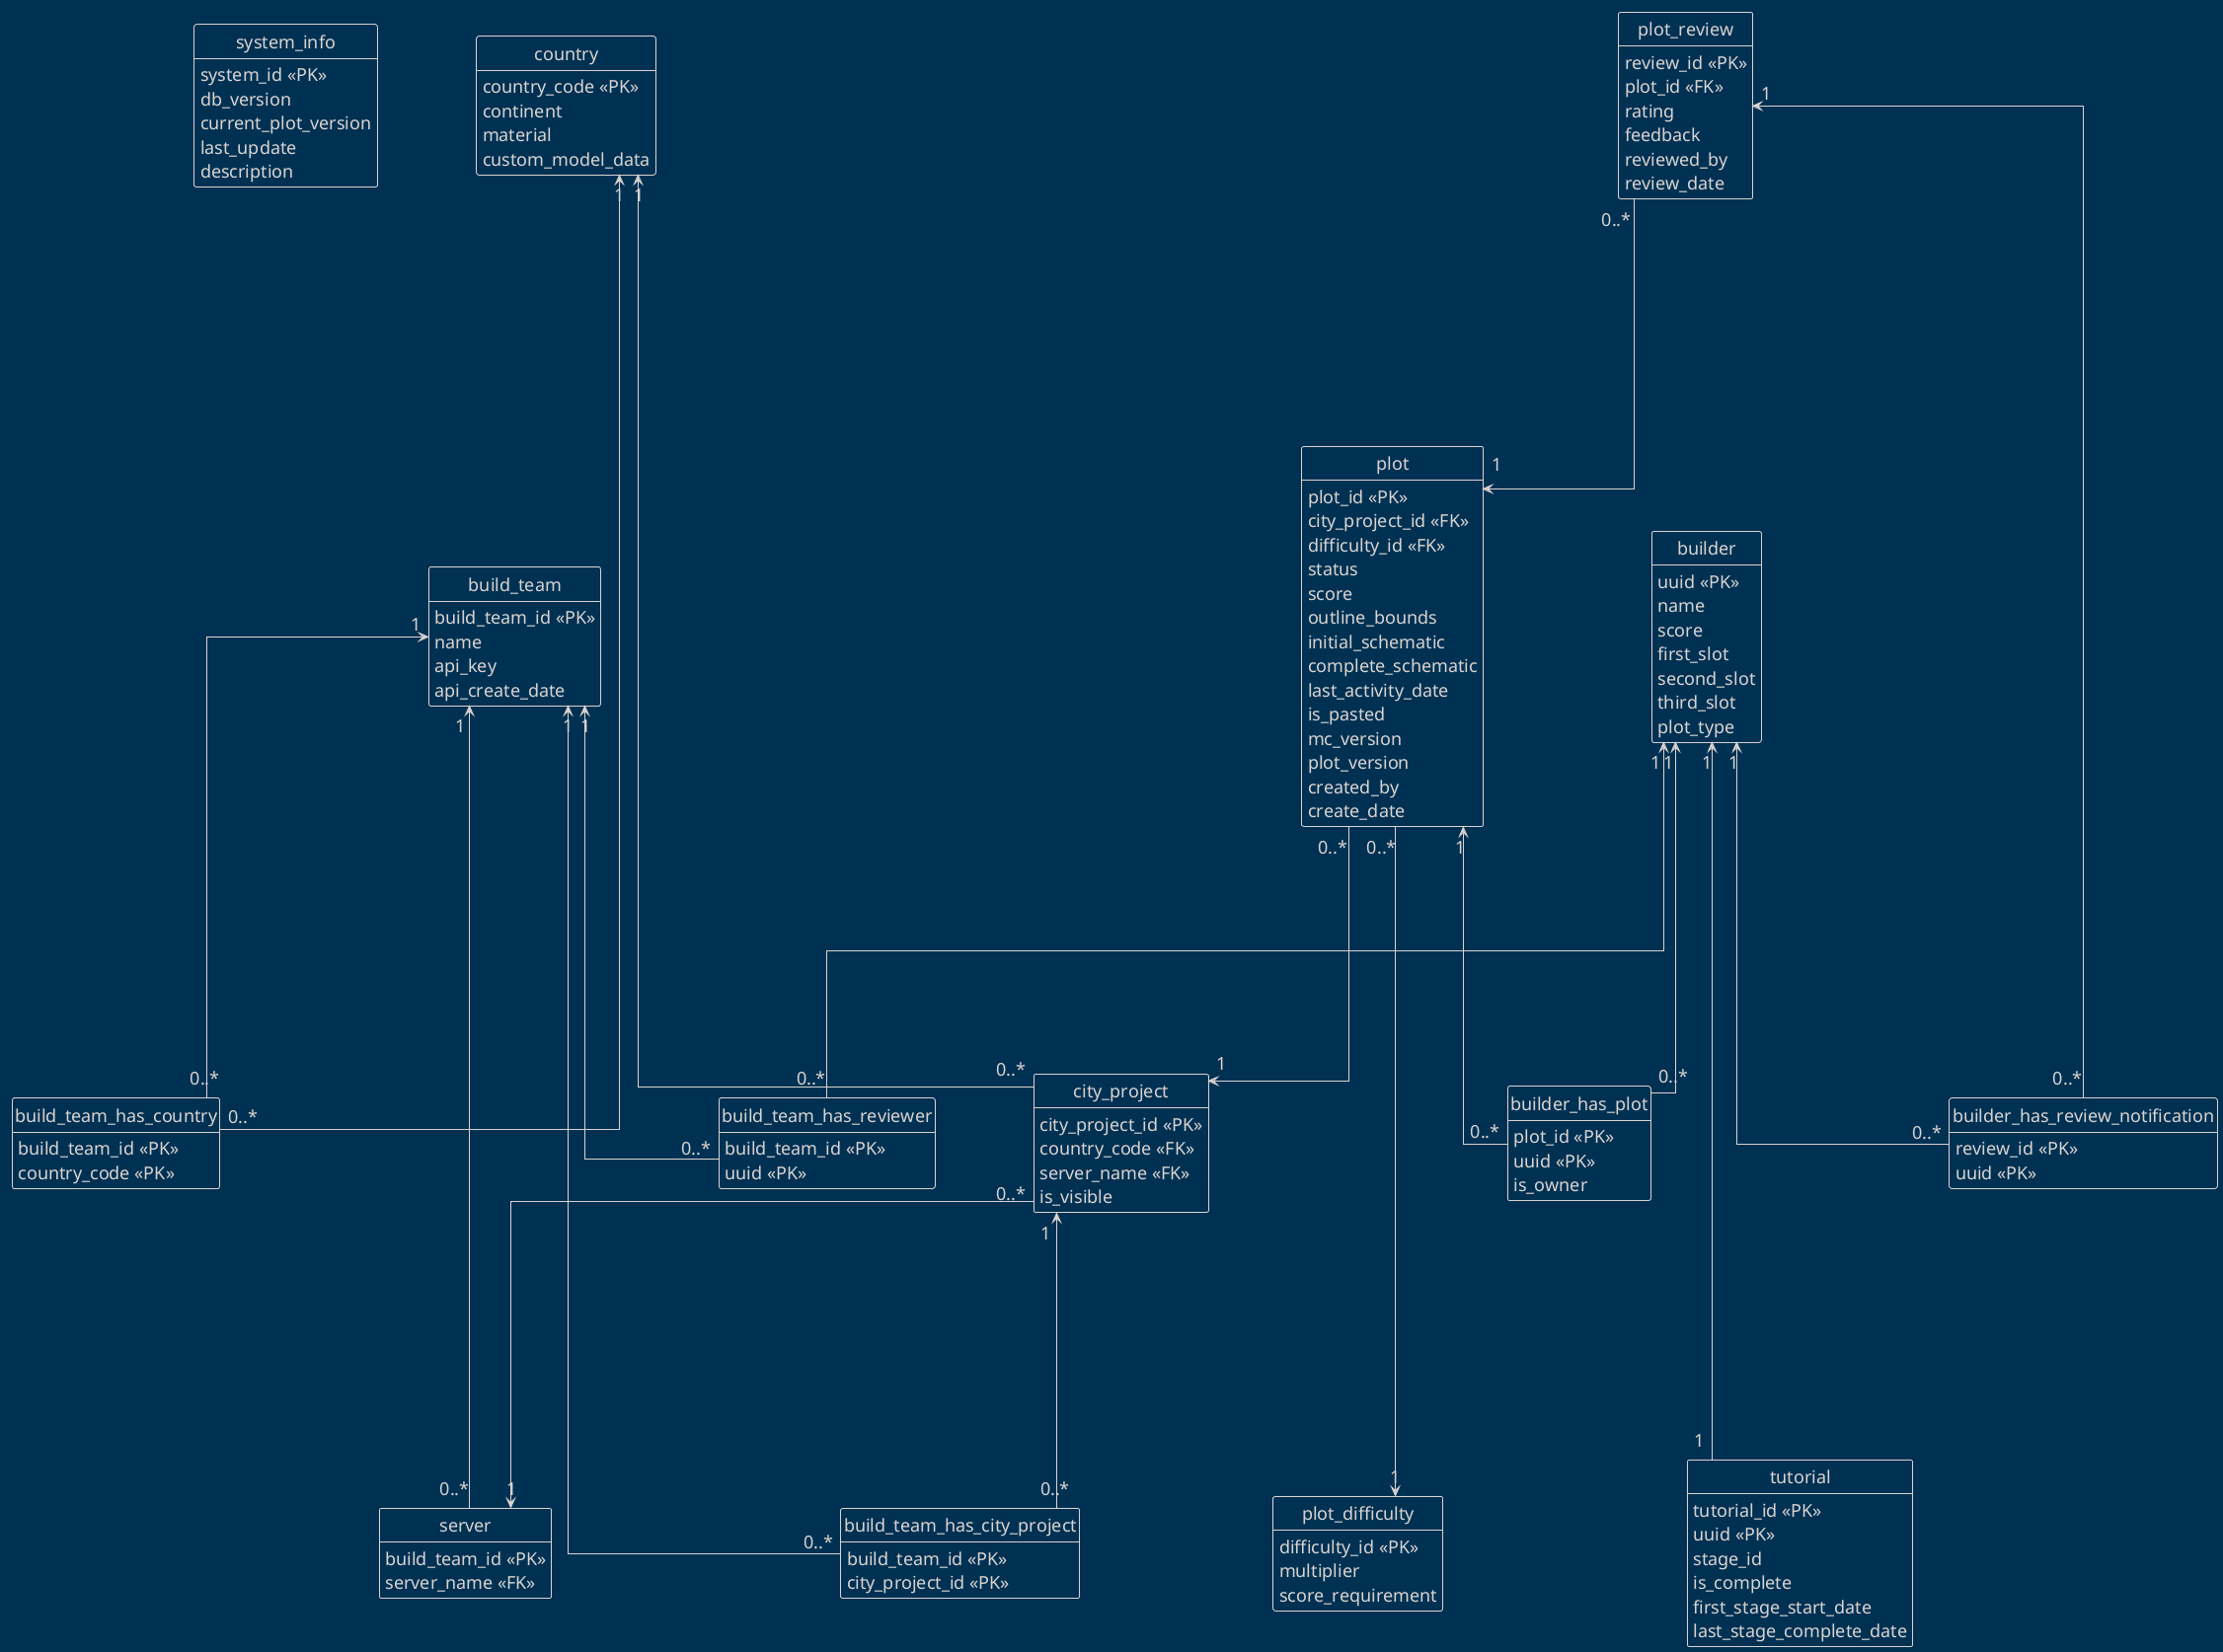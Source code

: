 @startuml
skinparam nodesep 100
skinparam ranksep 250
skinparam defaultFontSize 18

skinparam linetype ortho

hide circle
hide empty members
!theme blueprint

entity system_info {
    system_id <<PK>>
    db_version
    current_plot_version
    last_update
    description
}

entity build_team {
    build_team_id <<PK>>
    name
    api_key
    api_create_date
}

entity server {
    build_team_id <<PK>>
    server_name <<FK>>
}

entity country {
    country_code <<PK>>
    continent
    material
    custom_model_data
}

entity city_project {
    city_project_id <<PK>>
    country_code <<FK>>
    server_name <<FK>>
    is_visible
}

entity builder {
    uuid <<PK>>
    name
    score
    first_slot
    second_slot
    third_slot
    plot_type
}

entity plot_difficulty {
    difficulty_id <<PK>>
    multiplier
    score_requirement
}

entity plot {
    plot_id <<PK>>
    city_project_id <<FK>>
    difficulty_id <<FK>>
    status
    score
    outline_bounds
    initial_schematic
    complete_schematic
    last_activity_date
    is_pasted
    mc_version
    plot_version
    created_by
    create_date
}

entity tutorial {
    tutorial_id <<PK>>
    uuid <<PK>>
    stage_id
    is_complete
    first_stage_start_date
    last_stage_complete_date
}

entity plot_review {
    review_id <<PK>>
    plot_id <<FK>>
    rating
    feedback
    reviewed_by
    review_date
}

entity build_team_has_country {
    build_team_id <<PK>>
    country_code <<PK>>
}

entity build_team_has_city_project {
    build_team_id <<PK>>
    city_project_id <<PK>>
}

entity build_team_has_reviewer {
    build_team_id <<PK>>
    uuid <<PK>>
}

entity builder_has_review_notification {
    review_id <<PK>>
    uuid <<PK>>
}

entity builder_has_plot {
    plot_id <<PK>>
    uuid <<PK>>
    is_owner
}

build_team "1" <-- "0..*" build_team_has_city_project
build_team "1" <-- "0..*" build_team_has_country
build_team "1" <-- "0..*" build_team_has_reviewer
build_team "1" <-- "0..*" server

country "1" <--- "0..*" city_project
country "1" <--- "0..*" build_team_has_country

city_project "1" <-- "0..*" build_team_has_city_project
city_project "0..*" --> "1" server

plot_review "1" <-- "0..*" builder_has_review_notification
plot_review "0..*" --> "1" plot

builder "1" <-- "0..*" build_team_has_reviewer
builder "1" <--- "1" tutorial
builder "1" <-- "0..*" builder_has_review_notification
builder "1" <-- "0..*" builder_has_plot

plot "0..*" --> "1" city_project
plot "0..*" ---> "1" plot_difficulty
plot "1" <-- "0..*" builder_has_plot
@enduml